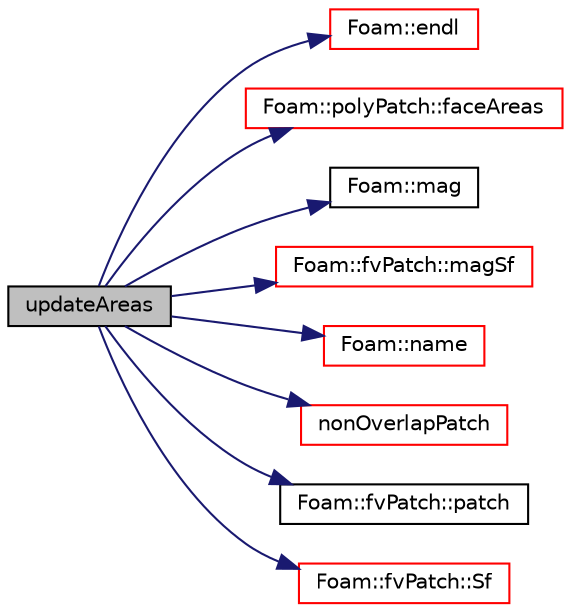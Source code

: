 digraph "updateAreas"
{
  bgcolor="transparent";
  edge [fontname="Helvetica",fontsize="10",labelfontname="Helvetica",labelfontsize="10"];
  node [fontname="Helvetica",fontsize="10",shape=record];
  rankdir="LR";
  Node2 [label="updateAreas",height=0.2,width=0.4,color="black", fillcolor="grey75", style="filled", fontcolor="black"];
  Node2 -> Node3 [color="midnightblue",fontsize="10",style="solid",fontname="Helvetica"];
  Node3 [label="Foam::endl",height=0.2,width=0.4,color="red",URL="$a21851.html#a2db8fe02a0d3909e9351bb4275b23ce4",tooltip="Add newline and flush stream. "];
  Node2 -> Node5 [color="midnightblue",fontsize="10",style="solid",fontname="Helvetica"];
  Node5 [label="Foam::polyPatch::faceAreas",height=0.2,width=0.4,color="red",URL="$a28633.html#a129c714af51a28e963f5f445235715b9",tooltip="Return face normals. "];
  Node2 -> Node8 [color="midnightblue",fontsize="10",style="solid",fontname="Helvetica"];
  Node8 [label="Foam::mag",height=0.2,width=0.4,color="black",URL="$a21851.html#a929da2a3fdcf3dacbbe0487d3a330dae"];
  Node2 -> Node9 [color="midnightblue",fontsize="10",style="solid",fontname="Helvetica"];
  Node9 [label="Foam::fvPatch::magSf",height=0.2,width=0.4,color="red",URL="$a23693.html#a9a7c95d3e0cb6fd08cd82a30b92ec106",tooltip="Return face area magnitudes. "];
  Node2 -> Node16 [color="midnightblue",fontsize="10",style="solid",fontname="Helvetica"];
  Node16 [label="Foam::name",height=0.2,width=0.4,color="red",URL="$a21851.html#adcb0df2bd4953cb6bb390272d8263c3a",tooltip="Return a string representation of a complex. "];
  Node2 -> Node82 [color="midnightblue",fontsize="10",style="solid",fontname="Helvetica"];
  Node82 [label="nonOverlapPatch",height=0.2,width=0.4,color="red",URL="$a23629.html#aa6c25bd5dd2d72c0568f4b6010f08852",tooltip="Return non-overlapping fvPatch. "];
  Node2 -> Node105 [color="midnightblue",fontsize="10",style="solid",fontname="Helvetica"];
  Node105 [label="Foam::fvPatch::patch",height=0.2,width=0.4,color="black",URL="$a23693.html#a733fd433f94cab9899e34dcc9709333e",tooltip="Return the polyPatch. "];
  Node2 -> Node106 [color="midnightblue",fontsize="10",style="solid",fontname="Helvetica"];
  Node106 [label="Foam::fvPatch::Sf",height=0.2,width=0.4,color="red",URL="$a23693.html#af93b93b841156265e8007a71b07f4ab4",tooltip="Return face area vectors. "];
}

